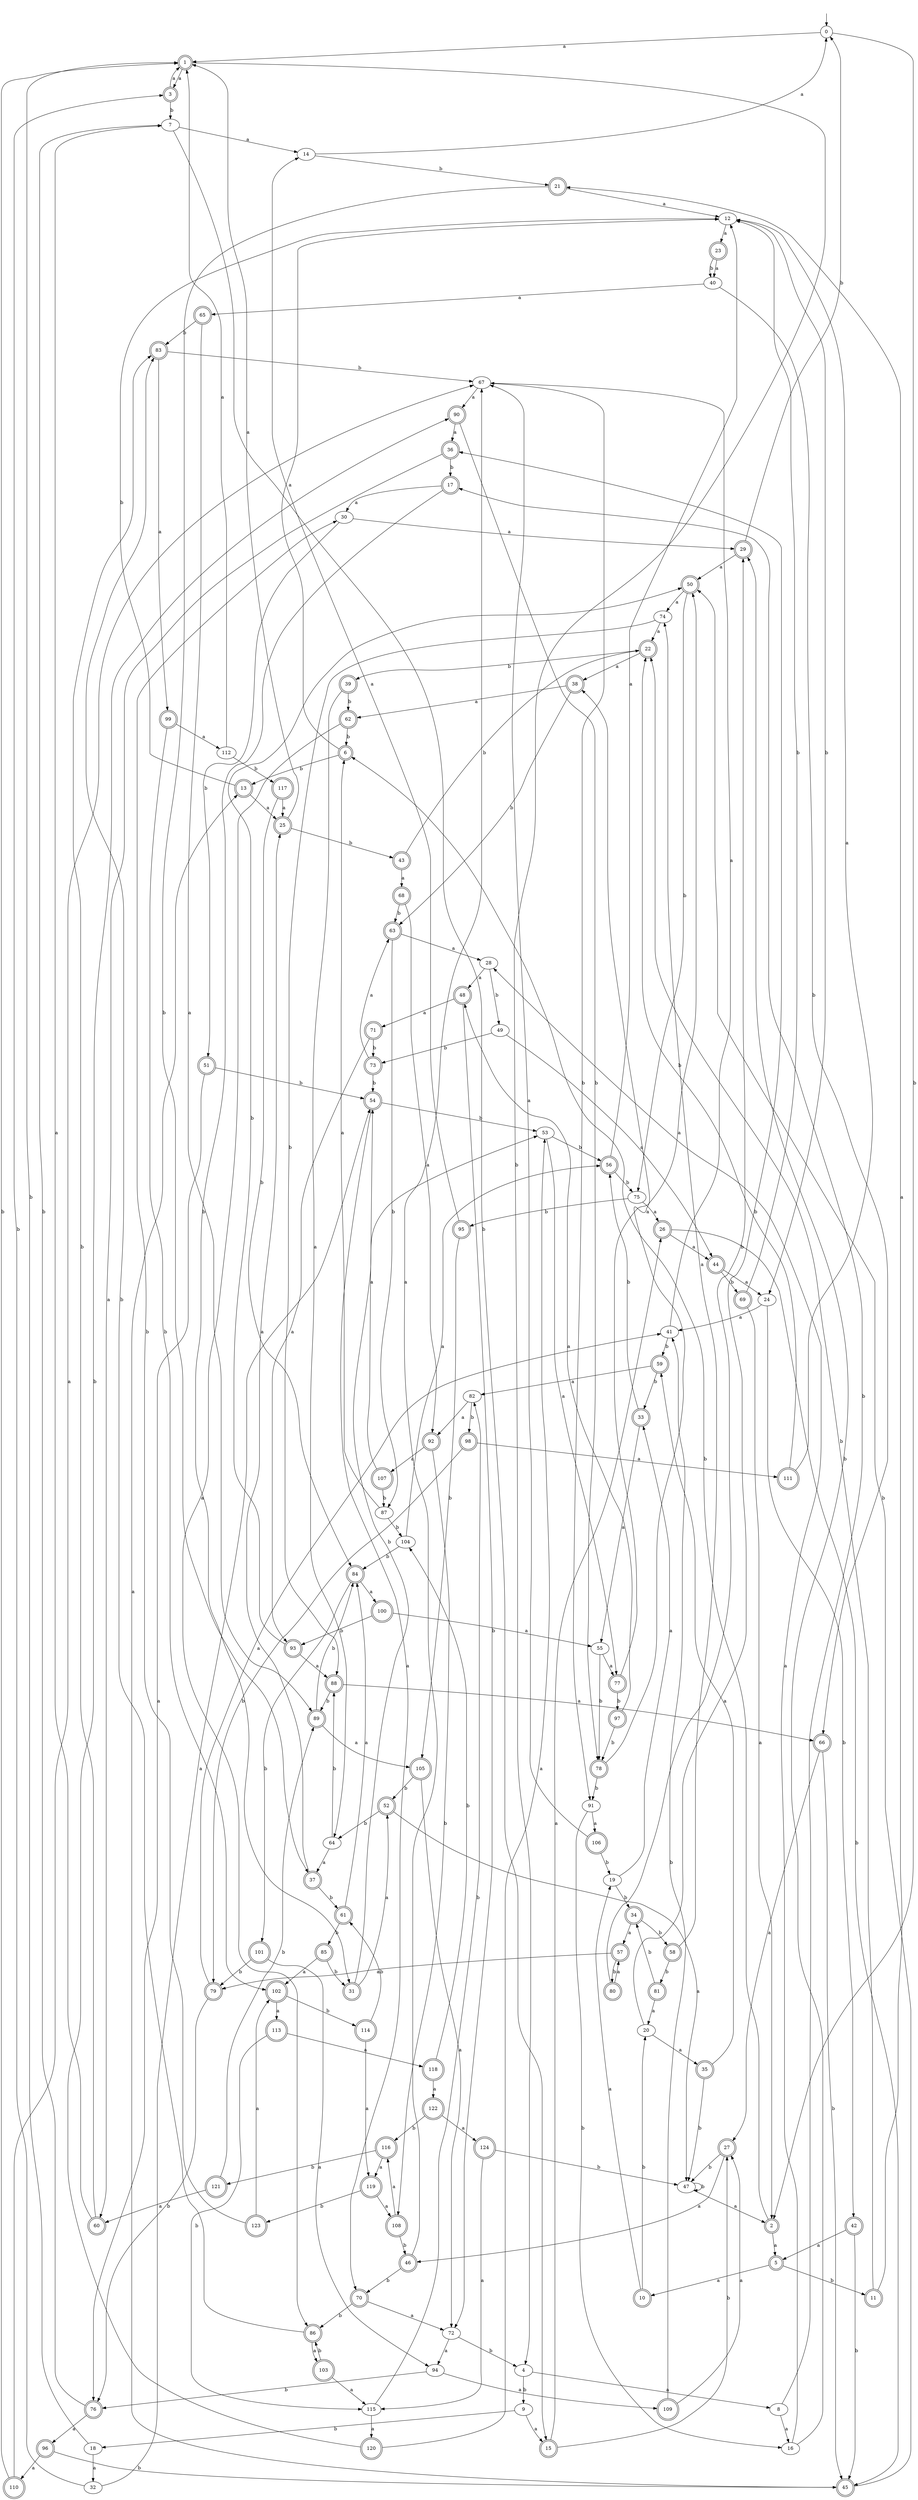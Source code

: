 digraph RandomDFA {
  __start0 [label="", shape=none];
  __start0 -> 0 [label=""];
  0 [shape=circle]
  0 -> 1 [label="a"]
  0 -> 2 [label="b"]
  1 [shape=doublecircle]
  1 -> 3 [label="a"]
  1 -> 4 [label="b"]
  2 [shape=doublecircle]
  2 -> 5 [label="a"]
  2 -> 6 [label="b"]
  3 [shape=doublecircle]
  3 -> 1 [label="a"]
  3 -> 7 [label="b"]
  4
  4 -> 8 [label="a"]
  4 -> 9 [label="b"]
  5 [shape=doublecircle]
  5 -> 10 [label="a"]
  5 -> 11 [label="b"]
  6 [shape=doublecircle]
  6 -> 12 [label="a"]
  6 -> 13 [label="b"]
  7
  7 -> 14 [label="a"]
  7 -> 15 [label="b"]
  8
  8 -> 16 [label="a"]
  8 -> 17 [label="b"]
  9
  9 -> 15 [label="a"]
  9 -> 18 [label="b"]
  10 [shape=doublecircle]
  10 -> 19 [label="a"]
  10 -> 20 [label="b"]
  11 [shape=doublecircle]
  11 -> 21 [label="a"]
  11 -> 22 [label="b"]
  12
  12 -> 23 [label="a"]
  12 -> 24 [label="b"]
  13 [shape=doublecircle]
  13 -> 25 [label="a"]
  13 -> 12 [label="b"]
  14
  14 -> 0 [label="a"]
  14 -> 21 [label="b"]
  15 [shape=doublecircle]
  15 -> 26 [label="a"]
  15 -> 27 [label="b"]
  16
  16 -> 28 [label="a"]
  16 -> 29 [label="b"]
  17 [shape=doublecircle]
  17 -> 30 [label="a"]
  17 -> 31 [label="b"]
  18
  18 -> 32 [label="a"]
  18 -> 1 [label="b"]
  19
  19 -> 33 [label="a"]
  19 -> 34 [label="b"]
  20
  20 -> 35 [label="a"]
  20 -> 36 [label="b"]
  21 [shape=doublecircle]
  21 -> 12 [label="a"]
  21 -> 37 [label="b"]
  22 [shape=doublecircle]
  22 -> 38 [label="a"]
  22 -> 39 [label="b"]
  23 [shape=doublecircle]
  23 -> 40 [label="a"]
  23 -> 40 [label="b"]
  24
  24 -> 41 [label="a"]
  24 -> 42 [label="b"]
  25 [shape=doublecircle]
  25 -> 1 [label="a"]
  25 -> 43 [label="b"]
  26 [shape=doublecircle]
  26 -> 44 [label="a"]
  26 -> 45 [label="b"]
  27 [shape=doublecircle]
  27 -> 46 [label="a"]
  27 -> 47 [label="b"]
  28
  28 -> 48 [label="a"]
  28 -> 49 [label="b"]
  29 [shape=doublecircle]
  29 -> 50 [label="a"]
  29 -> 0 [label="b"]
  30
  30 -> 29 [label="a"]
  30 -> 51 [label="b"]
  31 [shape=doublecircle]
  31 -> 52 [label="a"]
  31 -> 53 [label="b"]
  32
  32 -> 54 [label="a"]
  32 -> 3 [label="b"]
  33 [shape=doublecircle]
  33 -> 55 [label="a"]
  33 -> 56 [label="b"]
  34 [shape=doublecircle]
  34 -> 57 [label="a"]
  34 -> 58 [label="b"]
  35 [shape=doublecircle]
  35 -> 59 [label="a"]
  35 -> 47 [label="b"]
  36 [shape=doublecircle]
  36 -> 60 [label="a"]
  36 -> 17 [label="b"]
  37 [shape=doublecircle]
  37 -> 25 [label="a"]
  37 -> 61 [label="b"]
  38 [shape=doublecircle]
  38 -> 62 [label="a"]
  38 -> 63 [label="b"]
  39 [shape=doublecircle]
  39 -> 64 [label="a"]
  39 -> 62 [label="b"]
  40
  40 -> 65 [label="a"]
  40 -> 66 [label="b"]
  41
  41 -> 67 [label="a"]
  41 -> 59 [label="b"]
  42 [shape=doublecircle]
  42 -> 5 [label="a"]
  42 -> 45 [label="b"]
  43 [shape=doublecircle]
  43 -> 68 [label="a"]
  43 -> 22 [label="b"]
  44 [shape=doublecircle]
  44 -> 24 [label="a"]
  44 -> 69 [label="b"]
  45 [shape=doublecircle]
  45 -> 13 [label="a"]
  45 -> 50 [label="b"]
  46 [shape=doublecircle]
  46 -> 67 [label="a"]
  46 -> 70 [label="b"]
  47
  47 -> 2 [label="a"]
  47 -> 47 [label="b"]
  48 [shape=doublecircle]
  48 -> 71 [label="a"]
  48 -> 72 [label="b"]
  49
  49 -> 44 [label="a"]
  49 -> 73 [label="b"]
  50 [shape=doublecircle]
  50 -> 74 [label="a"]
  50 -> 75 [label="b"]
  51 [shape=doublecircle]
  51 -> 76 [label="a"]
  51 -> 54 [label="b"]
  52 [shape=doublecircle]
  52 -> 47 [label="a"]
  52 -> 64 [label="b"]
  53
  53 -> 77 [label="a"]
  53 -> 56 [label="b"]
  54 [shape=doublecircle]
  54 -> 70 [label="a"]
  54 -> 53 [label="b"]
  55
  55 -> 77 [label="a"]
  55 -> 78 [label="b"]
  56 [shape=doublecircle]
  56 -> 12 [label="a"]
  56 -> 75 [label="b"]
  57 [shape=doublecircle]
  57 -> 79 [label="a"]
  57 -> 80 [label="b"]
  58 [shape=doublecircle]
  58 -> 74 [label="a"]
  58 -> 81 [label="b"]
  59 [shape=doublecircle]
  59 -> 82 [label="a"]
  59 -> 33 [label="b"]
  60 [shape=doublecircle]
  60 -> 7 [label="a"]
  60 -> 83 [label="b"]
  61 [shape=doublecircle]
  61 -> 84 [label="a"]
  61 -> 85 [label="b"]
  62 [shape=doublecircle]
  62 -> 86 [label="a"]
  62 -> 6 [label="b"]
  63 [shape=doublecircle]
  63 -> 28 [label="a"]
  63 -> 87 [label="b"]
  64
  64 -> 37 [label="a"]
  64 -> 88 [label="b"]
  65 [shape=doublecircle]
  65 -> 89 [label="a"]
  65 -> 83 [label="b"]
  66 [shape=doublecircle]
  66 -> 27 [label="a"]
  66 -> 45 [label="b"]
  67
  67 -> 90 [label="a"]
  67 -> 91 [label="b"]
  68 [shape=doublecircle]
  68 -> 92 [label="a"]
  68 -> 63 [label="b"]
  69 [shape=doublecircle]
  69 -> 2 [label="a"]
  69 -> 12 [label="b"]
  70 [shape=doublecircle]
  70 -> 72 [label="a"]
  70 -> 86 [label="b"]
  71 [shape=doublecircle]
  71 -> 93 [label="a"]
  71 -> 73 [label="b"]
  72
  72 -> 94 [label="a"]
  72 -> 4 [label="b"]
  73 [shape=doublecircle]
  73 -> 63 [label="a"]
  73 -> 54 [label="b"]
  74
  74 -> 22 [label="a"]
  74 -> 88 [label="b"]
  75
  75 -> 26 [label="a"]
  75 -> 95 [label="b"]
  76 [shape=doublecircle]
  76 -> 96 [label="a"]
  76 -> 7 [label="b"]
  77 [shape=doublecircle]
  77 -> 50 [label="a"]
  77 -> 97 [label="b"]
  78 [shape=doublecircle]
  78 -> 38 [label="a"]
  78 -> 91 [label="b"]
  79 [shape=doublecircle]
  79 -> 41 [label="a"]
  79 -> 76 [label="b"]
  80 [shape=doublecircle]
  80 -> 57 [label="a"]
  80 -> 29 [label="b"]
  81 [shape=doublecircle]
  81 -> 20 [label="a"]
  81 -> 34 [label="b"]
  82
  82 -> 92 [label="a"]
  82 -> 98 [label="b"]
  83 [shape=doublecircle]
  83 -> 99 [label="a"]
  83 -> 67 [label="b"]
  84 [shape=doublecircle]
  84 -> 100 [label="a"]
  84 -> 101 [label="b"]
  85 [shape=doublecircle]
  85 -> 102 [label="a"]
  85 -> 31 [label="b"]
  86 [shape=doublecircle]
  86 -> 103 [label="a"]
  86 -> 83 [label="b"]
  87
  87 -> 6 [label="a"]
  87 -> 104 [label="b"]
  88 [shape=doublecircle]
  88 -> 66 [label="a"]
  88 -> 89 [label="b"]
  89 [shape=doublecircle]
  89 -> 105 [label="a"]
  89 -> 84 [label="b"]
  90 [shape=doublecircle]
  90 -> 36 [label="a"]
  90 -> 78 [label="b"]
  91
  91 -> 106 [label="a"]
  91 -> 16 [label="b"]
  92 [shape=doublecircle]
  92 -> 107 [label="a"]
  92 -> 108 [label="b"]
  93 [shape=doublecircle]
  93 -> 88 [label="a"]
  93 -> 50 [label="b"]
  94
  94 -> 109 [label="a"]
  94 -> 76 [label="b"]
  95 [shape=doublecircle]
  95 -> 14 [label="a"]
  95 -> 105 [label="b"]
  96 [shape=doublecircle]
  96 -> 110 [label="a"]
  96 -> 45 [label="b"]
  97 [shape=doublecircle]
  97 -> 48 [label="a"]
  97 -> 78 [label="b"]
  98 [shape=doublecircle]
  98 -> 111 [label="a"]
  98 -> 79 [label="b"]
  99 [shape=doublecircle]
  99 -> 112 [label="a"]
  99 -> 102 [label="b"]
  100 [shape=doublecircle]
  100 -> 55 [label="a"]
  100 -> 93 [label="b"]
  101 [shape=doublecircle]
  101 -> 94 [label="a"]
  101 -> 79 [label="b"]
  102 [shape=doublecircle]
  102 -> 113 [label="a"]
  102 -> 114 [label="b"]
  103 [shape=doublecircle]
  103 -> 115 [label="a"]
  103 -> 86 [label="b"]
  104
  104 -> 56 [label="a"]
  104 -> 84 [label="b"]
  105 [shape=doublecircle]
  105 -> 72 [label="a"]
  105 -> 52 [label="b"]
  106 [shape=doublecircle]
  106 -> 67 [label="a"]
  106 -> 19 [label="b"]
  107 [shape=doublecircle]
  107 -> 54 [label="a"]
  107 -> 87 [label="b"]
  108 [shape=doublecircle]
  108 -> 116 [label="a"]
  108 -> 46 [label="b"]
  109 [shape=doublecircle]
  109 -> 27 [label="a"]
  109 -> 41 [label="b"]
  110 [shape=doublecircle]
  110 -> 67 [label="a"]
  110 -> 1 [label="b"]
  111 [shape=doublecircle]
  111 -> 12 [label="a"]
  111 -> 22 [label="b"]
  112
  112 -> 1 [label="a"]
  112 -> 117 [label="b"]
  113 [shape=doublecircle]
  113 -> 118 [label="a"]
  113 -> 115 [label="b"]
  114 [shape=doublecircle]
  114 -> 119 [label="a"]
  114 -> 61 [label="b"]
  115
  115 -> 120 [label="a"]
  115 -> 82 [label="b"]
  116 [shape=doublecircle]
  116 -> 119 [label="a"]
  116 -> 121 [label="b"]
  117 [shape=doublecircle]
  117 -> 25 [label="a"]
  117 -> 84 [label="b"]
  118 [shape=doublecircle]
  118 -> 122 [label="a"]
  118 -> 104 [label="b"]
  119 [shape=doublecircle]
  119 -> 108 [label="a"]
  119 -> 123 [label="b"]
  120 [shape=doublecircle]
  120 -> 53 [label="a"]
  120 -> 90 [label="b"]
  121 [shape=doublecircle]
  121 -> 60 [label="a"]
  121 -> 89 [label="b"]
  122 [shape=doublecircle]
  122 -> 124 [label="a"]
  122 -> 116 [label="b"]
  123 [shape=doublecircle]
  123 -> 102 [label="a"]
  123 -> 30 [label="b"]
  124 [shape=doublecircle]
  124 -> 115 [label="a"]
  124 -> 47 [label="b"]
}
